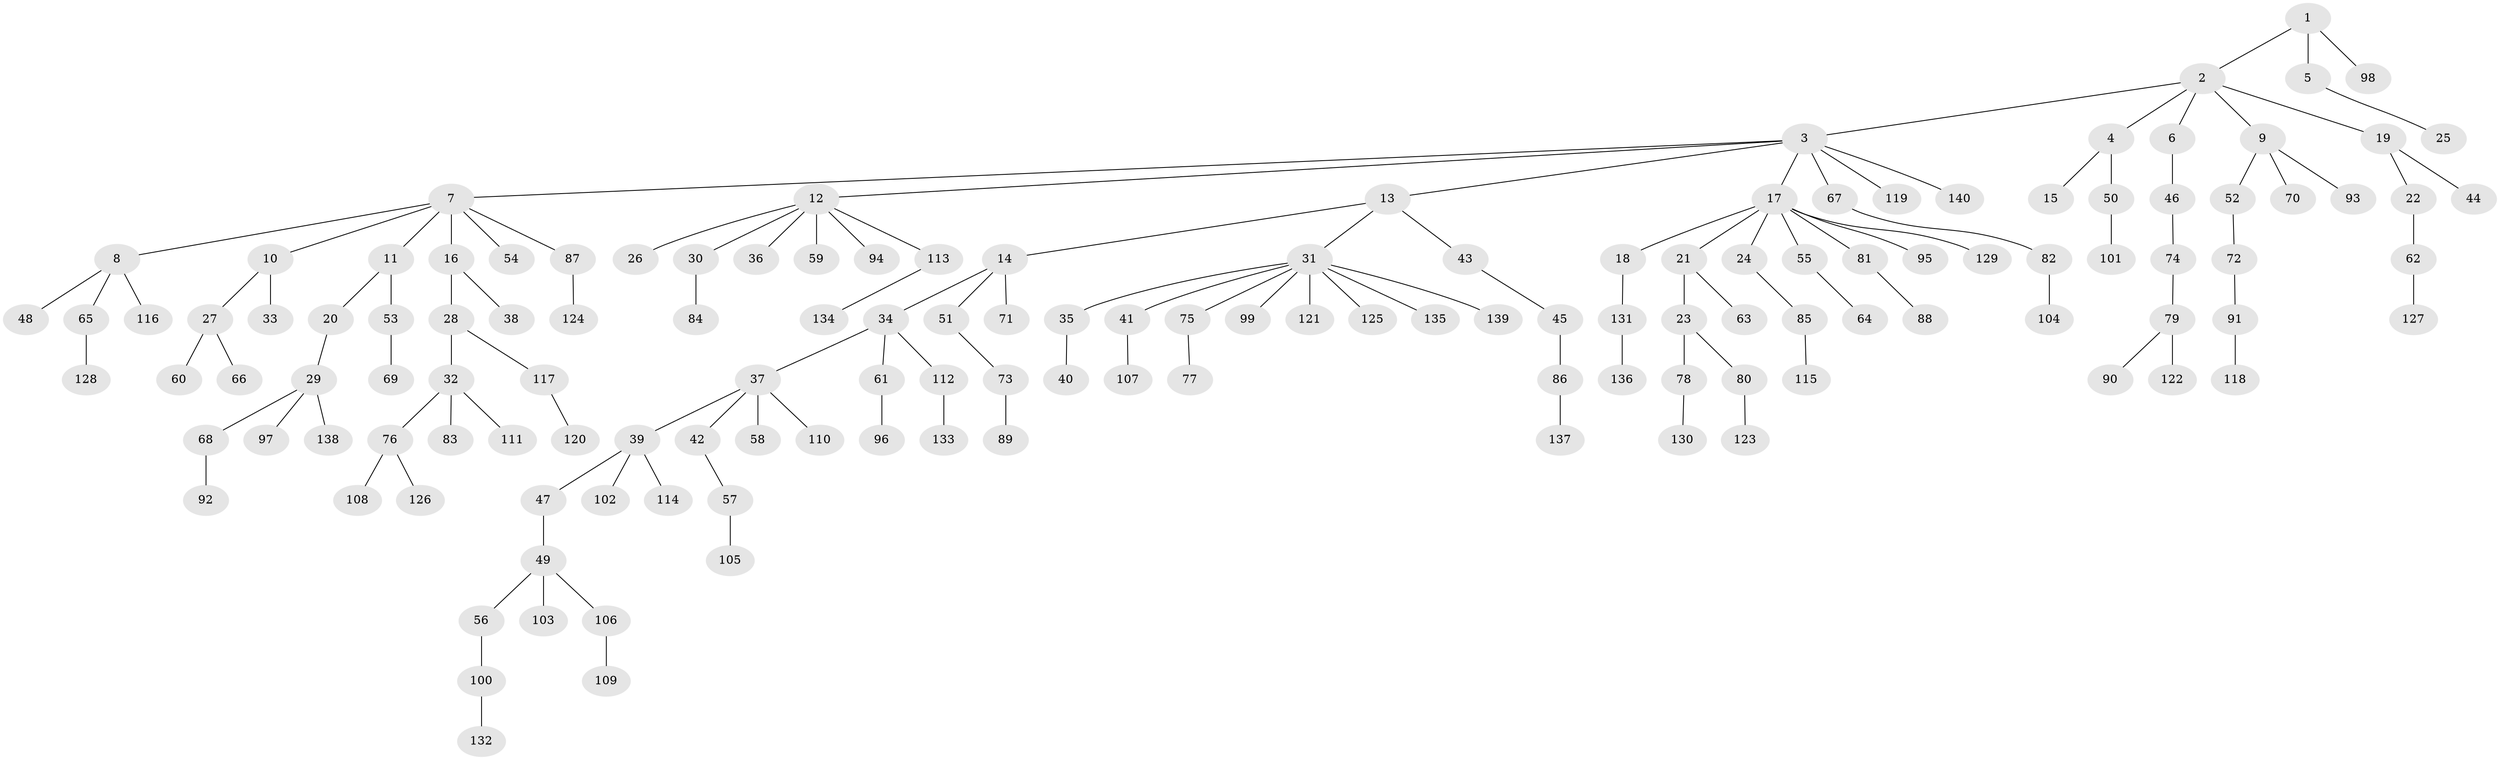// Generated by graph-tools (version 1.1) at 2025/53/03/09/25 04:53:01]
// undirected, 140 vertices, 139 edges
graph export_dot {
graph [start="1"]
  node [color=gray90,style=filled];
  1;
  2;
  3;
  4;
  5;
  6;
  7;
  8;
  9;
  10;
  11;
  12;
  13;
  14;
  15;
  16;
  17;
  18;
  19;
  20;
  21;
  22;
  23;
  24;
  25;
  26;
  27;
  28;
  29;
  30;
  31;
  32;
  33;
  34;
  35;
  36;
  37;
  38;
  39;
  40;
  41;
  42;
  43;
  44;
  45;
  46;
  47;
  48;
  49;
  50;
  51;
  52;
  53;
  54;
  55;
  56;
  57;
  58;
  59;
  60;
  61;
  62;
  63;
  64;
  65;
  66;
  67;
  68;
  69;
  70;
  71;
  72;
  73;
  74;
  75;
  76;
  77;
  78;
  79;
  80;
  81;
  82;
  83;
  84;
  85;
  86;
  87;
  88;
  89;
  90;
  91;
  92;
  93;
  94;
  95;
  96;
  97;
  98;
  99;
  100;
  101;
  102;
  103;
  104;
  105;
  106;
  107;
  108;
  109;
  110;
  111;
  112;
  113;
  114;
  115;
  116;
  117;
  118;
  119;
  120;
  121;
  122;
  123;
  124;
  125;
  126;
  127;
  128;
  129;
  130;
  131;
  132;
  133;
  134;
  135;
  136;
  137;
  138;
  139;
  140;
  1 -- 2;
  1 -- 5;
  1 -- 98;
  2 -- 3;
  2 -- 4;
  2 -- 6;
  2 -- 9;
  2 -- 19;
  3 -- 7;
  3 -- 12;
  3 -- 13;
  3 -- 17;
  3 -- 67;
  3 -- 119;
  3 -- 140;
  4 -- 15;
  4 -- 50;
  5 -- 25;
  6 -- 46;
  7 -- 8;
  7 -- 10;
  7 -- 11;
  7 -- 16;
  7 -- 54;
  7 -- 87;
  8 -- 48;
  8 -- 65;
  8 -- 116;
  9 -- 52;
  9 -- 70;
  9 -- 93;
  10 -- 27;
  10 -- 33;
  11 -- 20;
  11 -- 53;
  12 -- 26;
  12 -- 30;
  12 -- 36;
  12 -- 59;
  12 -- 94;
  12 -- 113;
  13 -- 14;
  13 -- 31;
  13 -- 43;
  14 -- 34;
  14 -- 51;
  14 -- 71;
  16 -- 28;
  16 -- 38;
  17 -- 18;
  17 -- 21;
  17 -- 24;
  17 -- 55;
  17 -- 81;
  17 -- 95;
  17 -- 129;
  18 -- 131;
  19 -- 22;
  19 -- 44;
  20 -- 29;
  21 -- 23;
  21 -- 63;
  22 -- 62;
  23 -- 78;
  23 -- 80;
  24 -- 85;
  27 -- 60;
  27 -- 66;
  28 -- 32;
  28 -- 117;
  29 -- 68;
  29 -- 97;
  29 -- 138;
  30 -- 84;
  31 -- 35;
  31 -- 41;
  31 -- 75;
  31 -- 99;
  31 -- 121;
  31 -- 125;
  31 -- 135;
  31 -- 139;
  32 -- 76;
  32 -- 83;
  32 -- 111;
  34 -- 37;
  34 -- 61;
  34 -- 112;
  35 -- 40;
  37 -- 39;
  37 -- 42;
  37 -- 58;
  37 -- 110;
  39 -- 47;
  39 -- 102;
  39 -- 114;
  41 -- 107;
  42 -- 57;
  43 -- 45;
  45 -- 86;
  46 -- 74;
  47 -- 49;
  49 -- 56;
  49 -- 103;
  49 -- 106;
  50 -- 101;
  51 -- 73;
  52 -- 72;
  53 -- 69;
  55 -- 64;
  56 -- 100;
  57 -- 105;
  61 -- 96;
  62 -- 127;
  65 -- 128;
  67 -- 82;
  68 -- 92;
  72 -- 91;
  73 -- 89;
  74 -- 79;
  75 -- 77;
  76 -- 108;
  76 -- 126;
  78 -- 130;
  79 -- 90;
  79 -- 122;
  80 -- 123;
  81 -- 88;
  82 -- 104;
  85 -- 115;
  86 -- 137;
  87 -- 124;
  91 -- 118;
  100 -- 132;
  106 -- 109;
  112 -- 133;
  113 -- 134;
  117 -- 120;
  131 -- 136;
}
